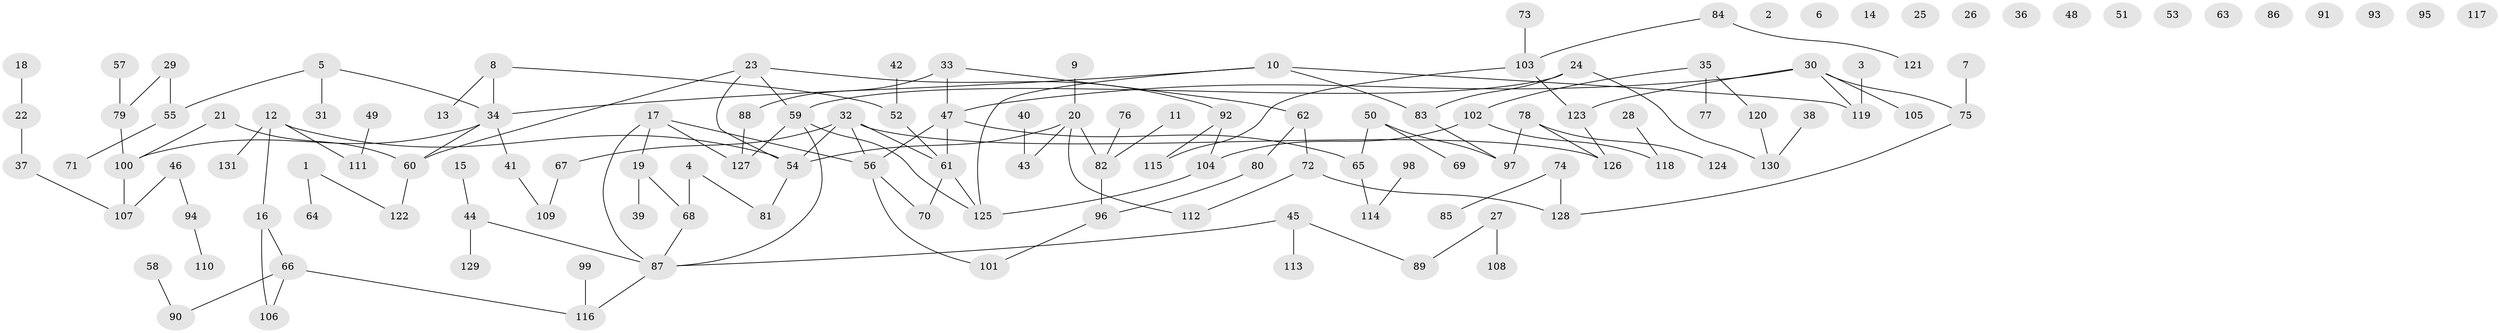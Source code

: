 // coarse degree distribution, {1: 0.2608695652173913, 0: 0.16304347826086957, 2: 0.2391304347826087, 3: 0.10869565217391304, 8: 0.010869565217391304, 4: 0.11956521739130435, 5: 0.043478260869565216, 6: 0.03260869565217391, 7: 0.021739130434782608}
// Generated by graph-tools (version 1.1) at 2025/23/03/03/25 07:23:26]
// undirected, 131 vertices, 142 edges
graph export_dot {
graph [start="1"]
  node [color=gray90,style=filled];
  1;
  2;
  3;
  4;
  5;
  6;
  7;
  8;
  9;
  10;
  11;
  12;
  13;
  14;
  15;
  16;
  17;
  18;
  19;
  20;
  21;
  22;
  23;
  24;
  25;
  26;
  27;
  28;
  29;
  30;
  31;
  32;
  33;
  34;
  35;
  36;
  37;
  38;
  39;
  40;
  41;
  42;
  43;
  44;
  45;
  46;
  47;
  48;
  49;
  50;
  51;
  52;
  53;
  54;
  55;
  56;
  57;
  58;
  59;
  60;
  61;
  62;
  63;
  64;
  65;
  66;
  67;
  68;
  69;
  70;
  71;
  72;
  73;
  74;
  75;
  76;
  77;
  78;
  79;
  80;
  81;
  82;
  83;
  84;
  85;
  86;
  87;
  88;
  89;
  90;
  91;
  92;
  93;
  94;
  95;
  96;
  97;
  98;
  99;
  100;
  101;
  102;
  103;
  104;
  105;
  106;
  107;
  108;
  109;
  110;
  111;
  112;
  113;
  114;
  115;
  116;
  117;
  118;
  119;
  120;
  121;
  122;
  123;
  124;
  125;
  126;
  127;
  128;
  129;
  130;
  131;
  1 -- 64;
  1 -- 122;
  3 -- 119;
  4 -- 68;
  4 -- 81;
  5 -- 31;
  5 -- 34;
  5 -- 55;
  7 -- 75;
  8 -- 13;
  8 -- 34;
  8 -- 52;
  9 -- 20;
  10 -- 34;
  10 -- 83;
  10 -- 119;
  10 -- 125;
  11 -- 82;
  12 -- 16;
  12 -- 54;
  12 -- 111;
  12 -- 131;
  15 -- 44;
  16 -- 66;
  16 -- 106;
  17 -- 19;
  17 -- 56;
  17 -- 87;
  17 -- 127;
  18 -- 22;
  19 -- 39;
  19 -- 68;
  20 -- 43;
  20 -- 54;
  20 -- 82;
  20 -- 112;
  21 -- 60;
  21 -- 100;
  22 -- 37;
  23 -- 54;
  23 -- 59;
  23 -- 60;
  23 -- 92;
  24 -- 59;
  24 -- 83;
  24 -- 130;
  27 -- 89;
  27 -- 108;
  28 -- 118;
  29 -- 55;
  29 -- 79;
  30 -- 47;
  30 -- 75;
  30 -- 105;
  30 -- 119;
  30 -- 123;
  32 -- 54;
  32 -- 56;
  32 -- 61;
  32 -- 67;
  32 -- 126;
  33 -- 47;
  33 -- 62;
  33 -- 88;
  34 -- 41;
  34 -- 60;
  34 -- 100;
  35 -- 77;
  35 -- 102;
  35 -- 120;
  37 -- 107;
  38 -- 130;
  40 -- 43;
  41 -- 109;
  42 -- 52;
  44 -- 87;
  44 -- 129;
  45 -- 87;
  45 -- 89;
  45 -- 113;
  46 -- 94;
  46 -- 107;
  47 -- 56;
  47 -- 61;
  47 -- 65;
  49 -- 111;
  50 -- 65;
  50 -- 69;
  50 -- 97;
  52 -- 61;
  54 -- 81;
  55 -- 71;
  56 -- 70;
  56 -- 101;
  57 -- 79;
  58 -- 90;
  59 -- 87;
  59 -- 125;
  59 -- 127;
  60 -- 122;
  61 -- 70;
  61 -- 125;
  62 -- 72;
  62 -- 80;
  65 -- 114;
  66 -- 90;
  66 -- 106;
  66 -- 116;
  67 -- 109;
  68 -- 87;
  72 -- 112;
  72 -- 128;
  73 -- 103;
  74 -- 85;
  74 -- 128;
  75 -- 128;
  76 -- 82;
  78 -- 97;
  78 -- 124;
  78 -- 126;
  79 -- 100;
  80 -- 96;
  82 -- 96;
  83 -- 97;
  84 -- 103;
  84 -- 121;
  87 -- 116;
  88 -- 127;
  92 -- 104;
  92 -- 115;
  94 -- 110;
  96 -- 101;
  98 -- 114;
  99 -- 116;
  100 -- 107;
  102 -- 104;
  102 -- 118;
  103 -- 115;
  103 -- 123;
  104 -- 125;
  120 -- 130;
  123 -- 126;
}
